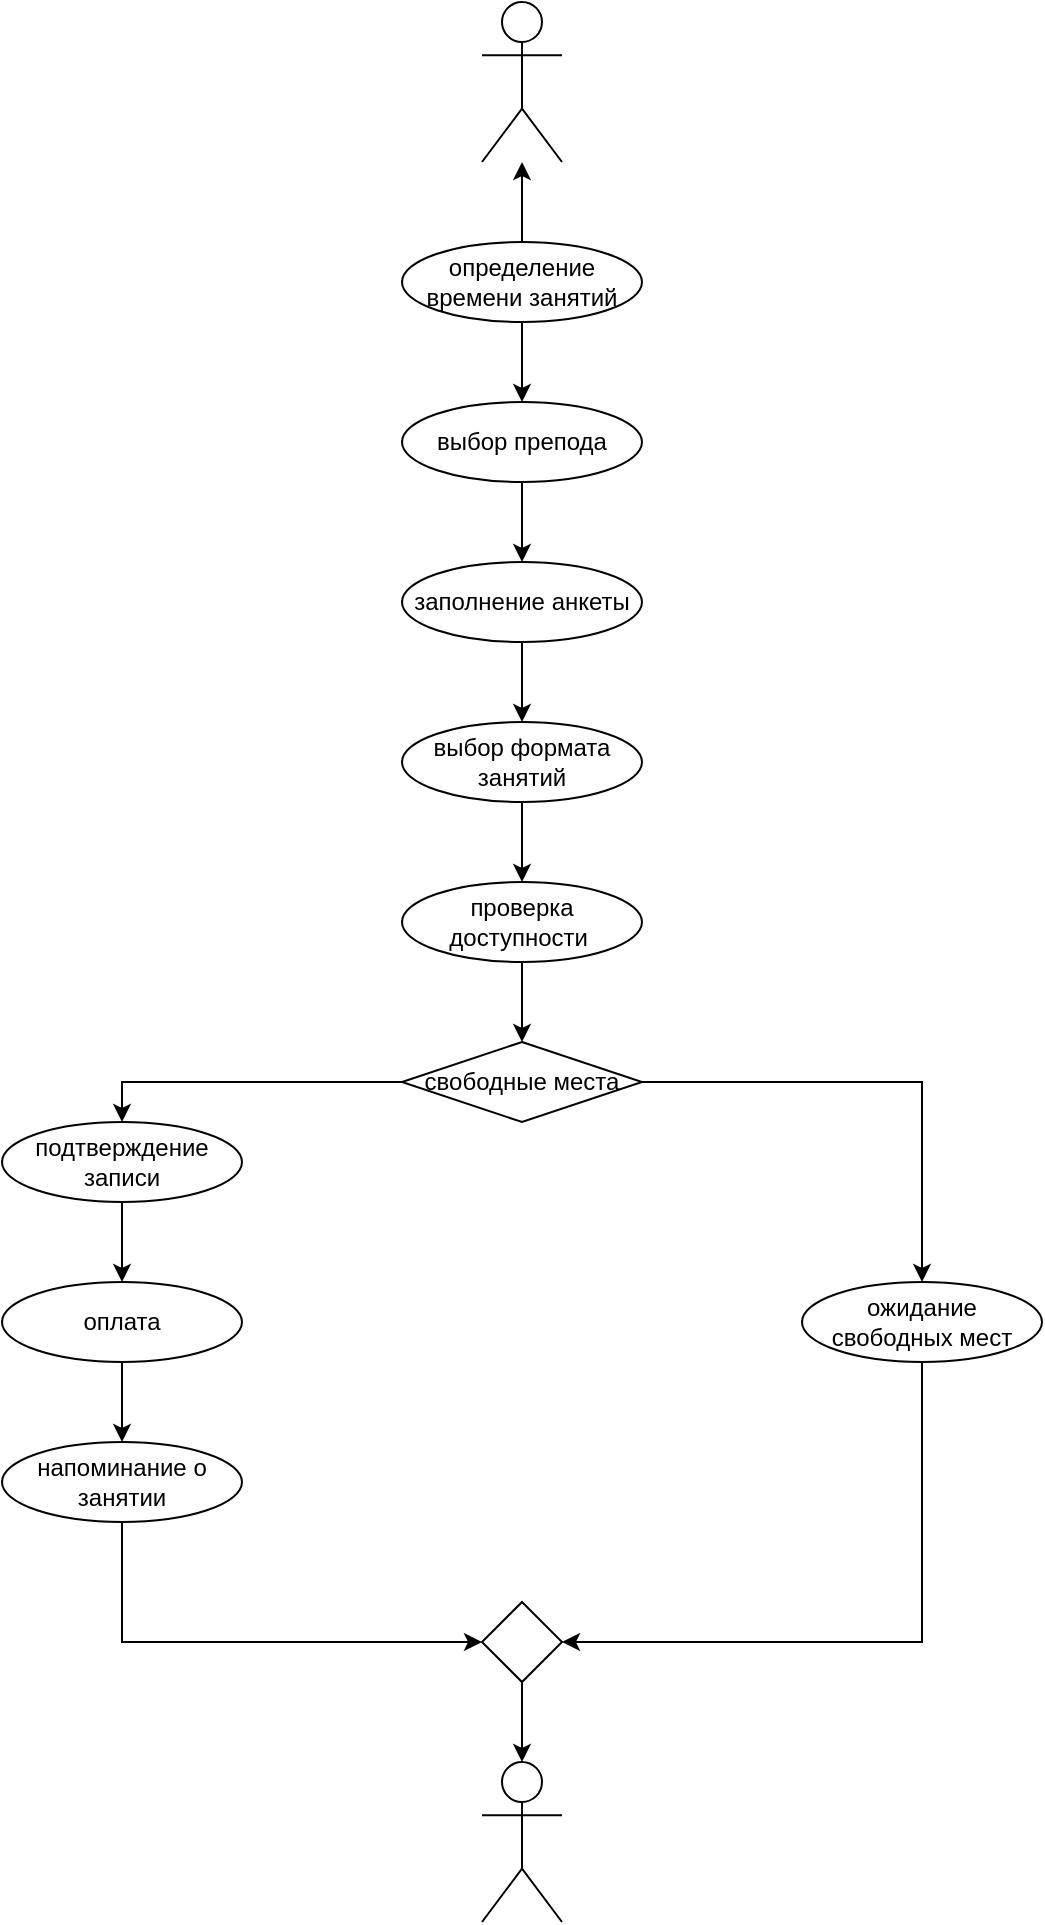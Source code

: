 <mxfile version="24.7.17">
  <diagram name="Страница — 1" id="RAITTl4sN1jPmETc0Y4D">
    <mxGraphModel dx="1426" dy="791" grid="1" gridSize="10" guides="1" tooltips="1" connect="1" arrows="1" fold="1" page="1" pageScale="1" pageWidth="827" pageHeight="1169" math="0" shadow="0">
      <root>
        <mxCell id="0" />
        <mxCell id="1" parent="0" />
        <mxCell id="yfO9gsOK4KFk-MTMvP5r-1" value="" style="shape=umlActor;verticalLabelPosition=bottom;verticalAlign=top;html=1;outlineConnect=0;" vertex="1" parent="1">
          <mxGeometry x="400" y="40" width="40" height="80" as="geometry" />
        </mxCell>
        <mxCell id="yfO9gsOK4KFk-MTMvP5r-3" style="edgeStyle=orthogonalEdgeStyle;rounded=0;orthogonalLoop=1;jettySize=auto;html=1;exitX=0.5;exitY=0;exitDx=0;exitDy=0;" edge="1" parent="1" source="yfO9gsOK4KFk-MTMvP5r-2" target="yfO9gsOK4KFk-MTMvP5r-1">
          <mxGeometry relative="1" as="geometry" />
        </mxCell>
        <mxCell id="yfO9gsOK4KFk-MTMvP5r-5" style="edgeStyle=orthogonalEdgeStyle;rounded=0;orthogonalLoop=1;jettySize=auto;html=1;exitX=0.5;exitY=1;exitDx=0;exitDy=0;entryX=0.5;entryY=0;entryDx=0;entryDy=0;" edge="1" parent="1" source="yfO9gsOK4KFk-MTMvP5r-2" target="yfO9gsOK4KFk-MTMvP5r-4">
          <mxGeometry relative="1" as="geometry" />
        </mxCell>
        <mxCell id="yfO9gsOK4KFk-MTMvP5r-2" value="определение времени занятий" style="ellipse;whiteSpace=wrap;html=1;" vertex="1" parent="1">
          <mxGeometry x="360" y="160" width="120" height="40" as="geometry" />
        </mxCell>
        <mxCell id="yfO9gsOK4KFk-MTMvP5r-8" style="edgeStyle=orthogonalEdgeStyle;rounded=0;orthogonalLoop=1;jettySize=auto;html=1;exitX=0.5;exitY=1;exitDx=0;exitDy=0;entryX=0.5;entryY=0;entryDx=0;entryDy=0;" edge="1" parent="1" source="yfO9gsOK4KFk-MTMvP5r-4" target="yfO9gsOK4KFk-MTMvP5r-7">
          <mxGeometry relative="1" as="geometry" />
        </mxCell>
        <mxCell id="yfO9gsOK4KFk-MTMvP5r-4" value="выбор препода" style="ellipse;whiteSpace=wrap;html=1;" vertex="1" parent="1">
          <mxGeometry x="360" y="240" width="120" height="40" as="geometry" />
        </mxCell>
        <mxCell id="yfO9gsOK4KFk-MTMvP5r-10" style="edgeStyle=orthogonalEdgeStyle;rounded=0;orthogonalLoop=1;jettySize=auto;html=1;exitX=0.5;exitY=1;exitDx=0;exitDy=0;entryX=0.5;entryY=0;entryDx=0;entryDy=0;" edge="1" parent="1" source="yfO9gsOK4KFk-MTMvP5r-7" target="yfO9gsOK4KFk-MTMvP5r-9">
          <mxGeometry relative="1" as="geometry" />
        </mxCell>
        <mxCell id="yfO9gsOK4KFk-MTMvP5r-7" value="заполнение анкеты" style="ellipse;whiteSpace=wrap;html=1;" vertex="1" parent="1">
          <mxGeometry x="360" y="320" width="120" height="40" as="geometry" />
        </mxCell>
        <mxCell id="yfO9gsOK4KFk-MTMvP5r-12" style="edgeStyle=orthogonalEdgeStyle;rounded=0;orthogonalLoop=1;jettySize=auto;html=1;exitX=0.5;exitY=1;exitDx=0;exitDy=0;entryX=0.5;entryY=0;entryDx=0;entryDy=0;" edge="1" parent="1" source="yfO9gsOK4KFk-MTMvP5r-9" target="yfO9gsOK4KFk-MTMvP5r-11">
          <mxGeometry relative="1" as="geometry" />
        </mxCell>
        <mxCell id="yfO9gsOK4KFk-MTMvP5r-9" value="выбор формата занятий" style="ellipse;whiteSpace=wrap;html=1;" vertex="1" parent="1">
          <mxGeometry x="360" y="400" width="120" height="40" as="geometry" />
        </mxCell>
        <mxCell id="yfO9gsOK4KFk-MTMvP5r-14" style="edgeStyle=orthogonalEdgeStyle;rounded=0;orthogonalLoop=1;jettySize=auto;html=1;exitX=0.5;exitY=1;exitDx=0;exitDy=0;entryX=0.5;entryY=0;entryDx=0;entryDy=0;" edge="1" parent="1" source="yfO9gsOK4KFk-MTMvP5r-11" target="yfO9gsOK4KFk-MTMvP5r-13">
          <mxGeometry relative="1" as="geometry" />
        </mxCell>
        <mxCell id="yfO9gsOK4KFk-MTMvP5r-11" value="проверка доступности&amp;nbsp;" style="ellipse;whiteSpace=wrap;html=1;" vertex="1" parent="1">
          <mxGeometry x="360" y="480" width="120" height="40" as="geometry" />
        </mxCell>
        <mxCell id="yfO9gsOK4KFk-MTMvP5r-16" style="edgeStyle=orthogonalEdgeStyle;rounded=0;orthogonalLoop=1;jettySize=auto;html=1;exitX=0;exitY=0.5;exitDx=0;exitDy=0;entryX=0.5;entryY=0;entryDx=0;entryDy=0;" edge="1" parent="1" source="yfO9gsOK4KFk-MTMvP5r-13" target="yfO9gsOK4KFk-MTMvP5r-15">
          <mxGeometry relative="1" as="geometry" />
        </mxCell>
        <mxCell id="yfO9gsOK4KFk-MTMvP5r-22" style="edgeStyle=orthogonalEdgeStyle;rounded=0;orthogonalLoop=1;jettySize=auto;html=1;exitX=1;exitY=0.5;exitDx=0;exitDy=0;entryX=0.5;entryY=0;entryDx=0;entryDy=0;" edge="1" parent="1" source="yfO9gsOK4KFk-MTMvP5r-13" target="yfO9gsOK4KFk-MTMvP5r-21">
          <mxGeometry relative="1" as="geometry" />
        </mxCell>
        <mxCell id="yfO9gsOK4KFk-MTMvP5r-13" value="свободные места" style="rhombus;whiteSpace=wrap;html=1;" vertex="1" parent="1">
          <mxGeometry x="360" y="560" width="120" height="40" as="geometry" />
        </mxCell>
        <mxCell id="yfO9gsOK4KFk-MTMvP5r-18" style="edgeStyle=orthogonalEdgeStyle;rounded=0;orthogonalLoop=1;jettySize=auto;html=1;exitX=0.5;exitY=1;exitDx=0;exitDy=0;entryX=0.5;entryY=0;entryDx=0;entryDy=0;" edge="1" parent="1" source="yfO9gsOK4KFk-MTMvP5r-15" target="yfO9gsOK4KFk-MTMvP5r-17">
          <mxGeometry relative="1" as="geometry" />
        </mxCell>
        <mxCell id="yfO9gsOK4KFk-MTMvP5r-15" value="подтверждение записи" style="ellipse;whiteSpace=wrap;html=1;" vertex="1" parent="1">
          <mxGeometry x="160" y="600" width="120" height="40" as="geometry" />
        </mxCell>
        <mxCell id="yfO9gsOK4KFk-MTMvP5r-20" style="edgeStyle=orthogonalEdgeStyle;rounded=0;orthogonalLoop=1;jettySize=auto;html=1;exitX=0.5;exitY=1;exitDx=0;exitDy=0;entryX=0.5;entryY=0;entryDx=0;entryDy=0;" edge="1" parent="1" source="yfO9gsOK4KFk-MTMvP5r-17" target="yfO9gsOK4KFk-MTMvP5r-19">
          <mxGeometry relative="1" as="geometry" />
        </mxCell>
        <mxCell id="yfO9gsOK4KFk-MTMvP5r-17" value="оплата" style="ellipse;whiteSpace=wrap;html=1;" vertex="1" parent="1">
          <mxGeometry x="160" y="680" width="120" height="40" as="geometry" />
        </mxCell>
        <mxCell id="yfO9gsOK4KFk-MTMvP5r-25" style="edgeStyle=orthogonalEdgeStyle;rounded=0;orthogonalLoop=1;jettySize=auto;html=1;exitX=0.5;exitY=1;exitDx=0;exitDy=0;entryX=0;entryY=0.5;entryDx=0;entryDy=0;" edge="1" parent="1" source="yfO9gsOK4KFk-MTMvP5r-19" target="yfO9gsOK4KFk-MTMvP5r-23">
          <mxGeometry relative="1" as="geometry" />
        </mxCell>
        <mxCell id="yfO9gsOK4KFk-MTMvP5r-19" value="напоминание о занятии" style="ellipse;whiteSpace=wrap;html=1;" vertex="1" parent="1">
          <mxGeometry x="160" y="760" width="120" height="40" as="geometry" />
        </mxCell>
        <mxCell id="yfO9gsOK4KFk-MTMvP5r-24" style="edgeStyle=orthogonalEdgeStyle;rounded=0;orthogonalLoop=1;jettySize=auto;html=1;exitX=0.5;exitY=1;exitDx=0;exitDy=0;entryX=1;entryY=0.5;entryDx=0;entryDy=0;" edge="1" parent="1" source="yfO9gsOK4KFk-MTMvP5r-21" target="yfO9gsOK4KFk-MTMvP5r-23">
          <mxGeometry relative="1" as="geometry" />
        </mxCell>
        <mxCell id="yfO9gsOK4KFk-MTMvP5r-21" value="ожидание свободных мест" style="ellipse;whiteSpace=wrap;html=1;" vertex="1" parent="1">
          <mxGeometry x="560" y="680" width="120" height="40" as="geometry" />
        </mxCell>
        <mxCell id="yfO9gsOK4KFk-MTMvP5r-23" value="" style="rhombus;whiteSpace=wrap;html=1;" vertex="1" parent="1">
          <mxGeometry x="400" y="840" width="40" height="40" as="geometry" />
        </mxCell>
        <mxCell id="yfO9gsOK4KFk-MTMvP5r-26" value="" style="shape=umlActor;verticalLabelPosition=bottom;verticalAlign=top;html=1;outlineConnect=0;" vertex="1" parent="1">
          <mxGeometry x="400" y="920" width="40" height="80" as="geometry" />
        </mxCell>
        <mxCell id="yfO9gsOK4KFk-MTMvP5r-27" style="edgeStyle=orthogonalEdgeStyle;rounded=0;orthogonalLoop=1;jettySize=auto;html=1;exitX=0.5;exitY=1;exitDx=0;exitDy=0;entryX=0.5;entryY=0;entryDx=0;entryDy=0;entryPerimeter=0;" edge="1" parent="1" source="yfO9gsOK4KFk-MTMvP5r-23" target="yfO9gsOK4KFk-MTMvP5r-26">
          <mxGeometry relative="1" as="geometry" />
        </mxCell>
      </root>
    </mxGraphModel>
  </diagram>
</mxfile>
